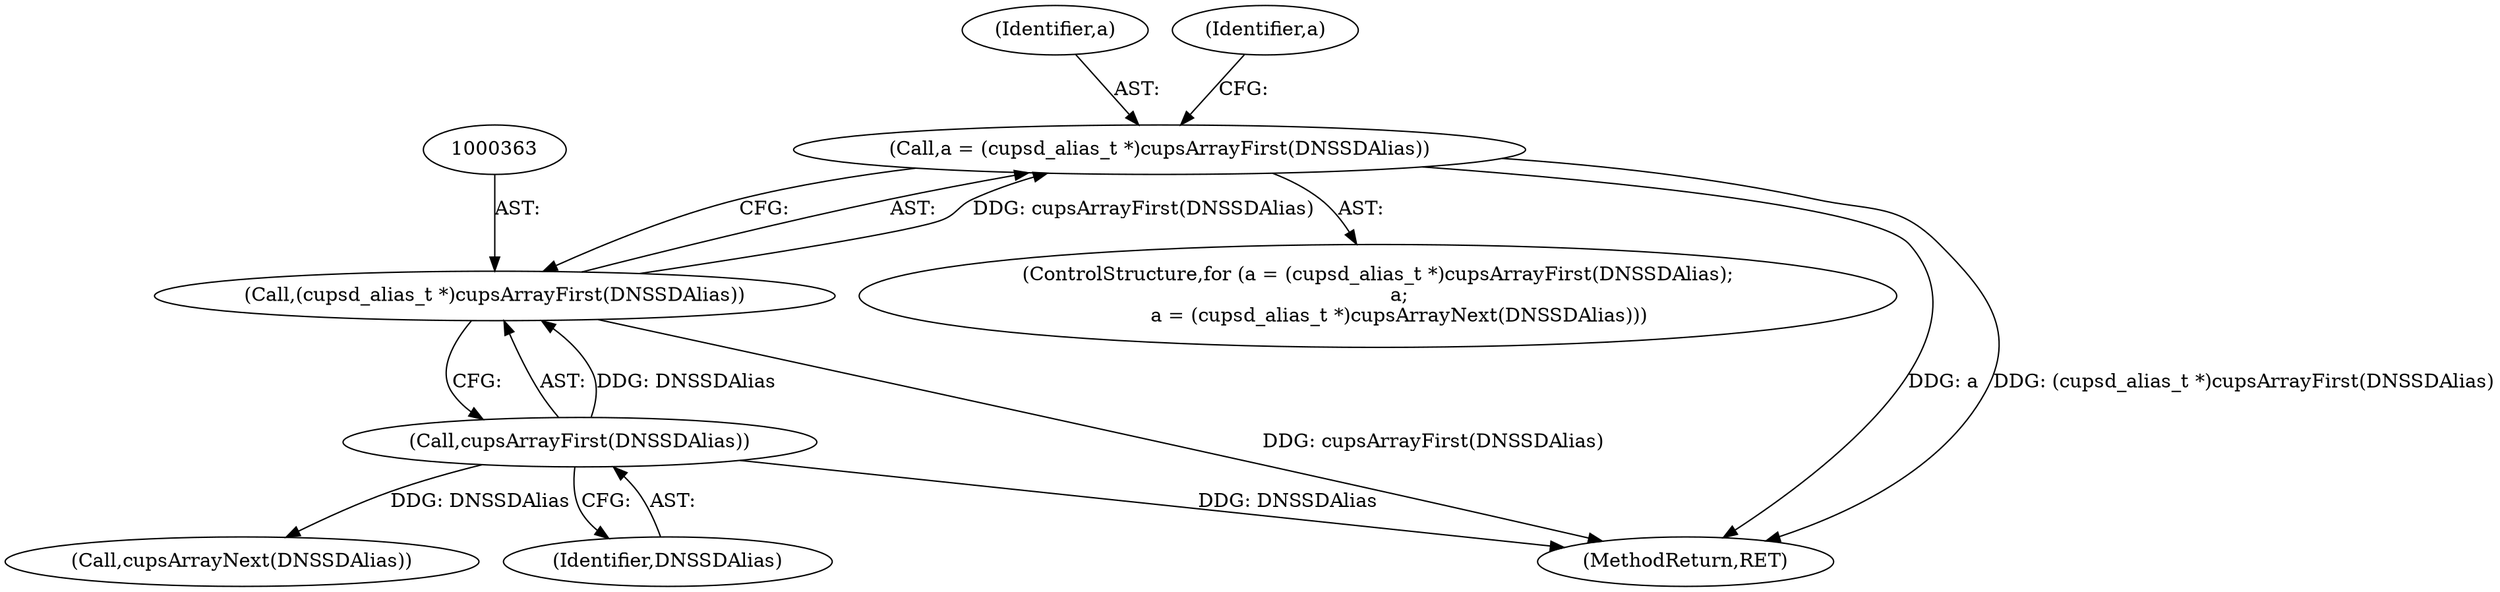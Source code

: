 digraph "0_cups_afa80cb2b457bf8d64f775bed307588610476c41@pointer" {
"1000360" [label="(Call,a = (cupsd_alias_t *)cupsArrayFirst(DNSSDAlias))"];
"1000362" [label="(Call,(cupsd_alias_t *)cupsArrayFirst(DNSSDAlias))"];
"1000364" [label="(Call,cupsArrayFirst(DNSSDAlias))"];
"1000361" [label="(Identifier,a)"];
"1000359" [label="(ControlStructure,for (a = (cupsd_alias_t *)cupsArrayFirst(DNSSDAlias);\n       a;\n       a = (cupsd_alias_t *)cupsArrayNext(DNSSDAlias)))"];
"1000371" [label="(Call,cupsArrayNext(DNSSDAlias))"];
"1000364" [label="(Call,cupsArrayFirst(DNSSDAlias))"];
"1000360" [label="(Call,a = (cupsd_alias_t *)cupsArrayFirst(DNSSDAlias))"];
"1000366" [label="(Identifier,a)"];
"1000476" [label="(MethodReturn,RET)"];
"1000362" [label="(Call,(cupsd_alias_t *)cupsArrayFirst(DNSSDAlias))"];
"1000365" [label="(Identifier,DNSSDAlias)"];
"1000360" -> "1000359"  [label="AST: "];
"1000360" -> "1000362"  [label="CFG: "];
"1000361" -> "1000360"  [label="AST: "];
"1000362" -> "1000360"  [label="AST: "];
"1000366" -> "1000360"  [label="CFG: "];
"1000360" -> "1000476"  [label="DDG: a"];
"1000360" -> "1000476"  [label="DDG: (cupsd_alias_t *)cupsArrayFirst(DNSSDAlias)"];
"1000362" -> "1000360"  [label="DDG: cupsArrayFirst(DNSSDAlias)"];
"1000362" -> "1000364"  [label="CFG: "];
"1000363" -> "1000362"  [label="AST: "];
"1000364" -> "1000362"  [label="AST: "];
"1000362" -> "1000476"  [label="DDG: cupsArrayFirst(DNSSDAlias)"];
"1000364" -> "1000362"  [label="DDG: DNSSDAlias"];
"1000364" -> "1000365"  [label="CFG: "];
"1000365" -> "1000364"  [label="AST: "];
"1000364" -> "1000476"  [label="DDG: DNSSDAlias"];
"1000364" -> "1000371"  [label="DDG: DNSSDAlias"];
}
